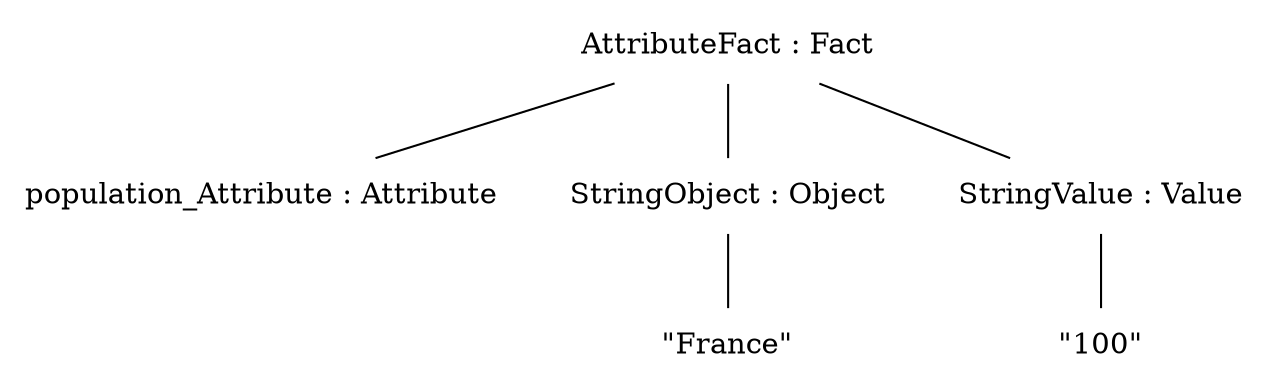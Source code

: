 graph {
n0[label = "AttributeFact : Fact", style = "solid", shape = "plaintext"] ;
n0_0[label = "population_Attribute : Attribute", style = "solid", shape = "plaintext"] ;
n0 -- n0_0 [style = "solid"];
n1_0[label = "StringObject : Object", style = "solid", shape = "plaintext"] ;
n0 -- n1_0 [style = "solid"];
n0_1_0[label = "\"France\"", style = "solid", shape = "plaintext"] ;
n1_0 -- n0_1_0 [style = "solid"];
n2_0[label = "StringValue : Value", style = "solid", shape = "plaintext"] ;
n0 -- n2_0 [style = "solid"];
n0_2_0[label = "\"100\"", style = "solid", shape = "plaintext"] ;
n2_0 -- n0_2_0 [style = "solid"];
}